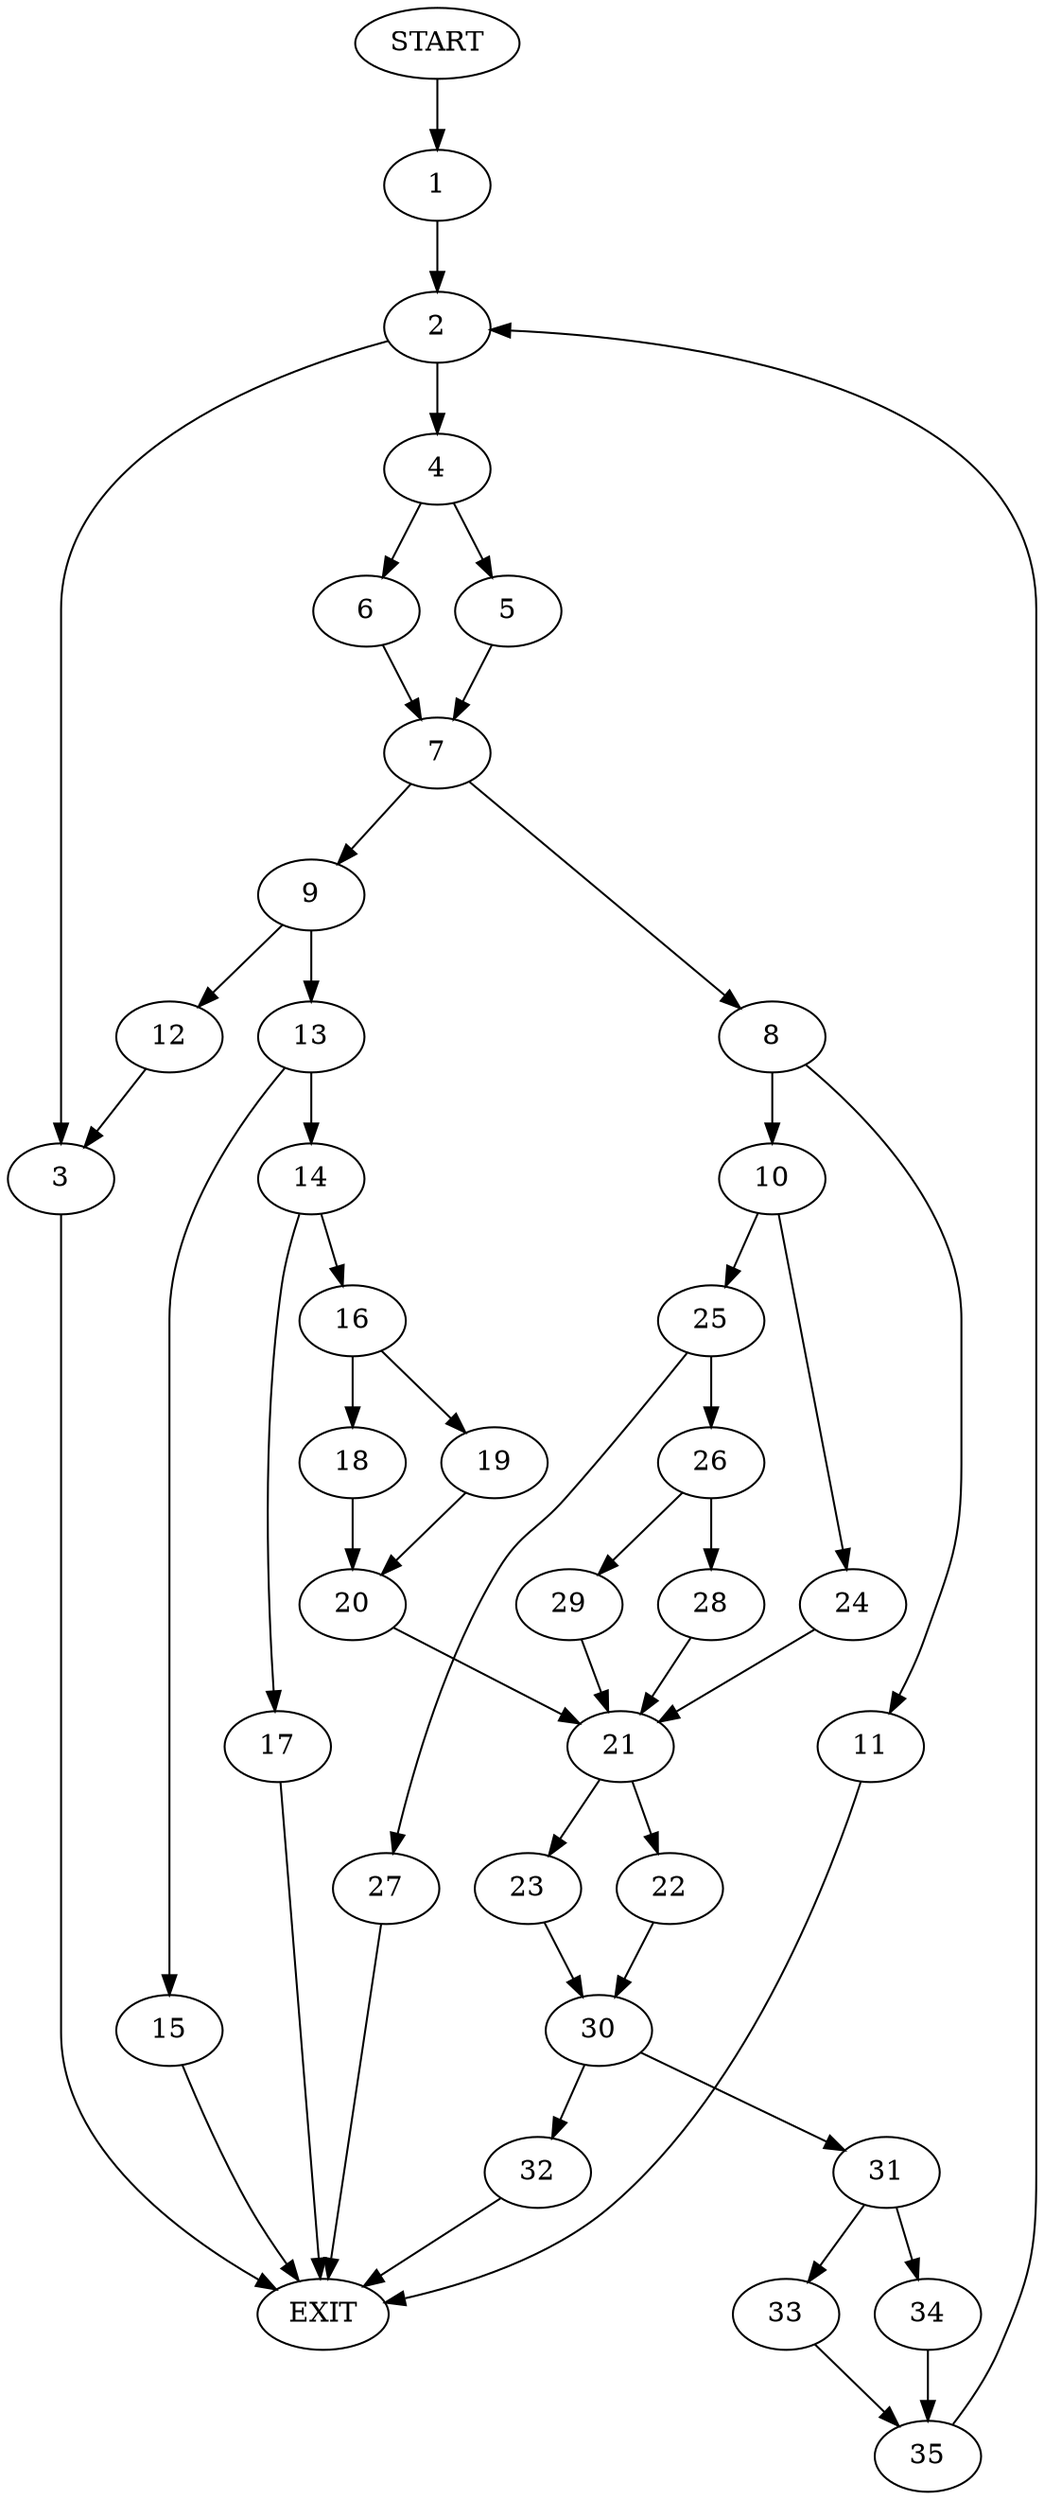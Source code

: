 digraph {
0 [label="START"]
36 [label="EXIT"]
0 -> 1
1 -> 2
2 -> 3
2 -> 4
4 -> 5
4 -> 6
3 -> 36
5 -> 7
6 -> 7
7 -> 8
7 -> 9
8 -> 10
8 -> 11
9 -> 12
9 -> 13
12 -> 3
13 -> 14
13 -> 15
14 -> 16
14 -> 17
15 -> 36
17 -> 36
16 -> 18
16 -> 19
18 -> 20
19 -> 20
20 -> 21
21 -> 22
21 -> 23
10 -> 24
10 -> 25
11 -> 36
25 -> 26
25 -> 27
24 -> 21
26 -> 28
26 -> 29
27 -> 36
29 -> 21
28 -> 21
23 -> 30
22 -> 30
30 -> 31
30 -> 32
31 -> 33
31 -> 34
32 -> 36
33 -> 35
34 -> 35
35 -> 2
}
